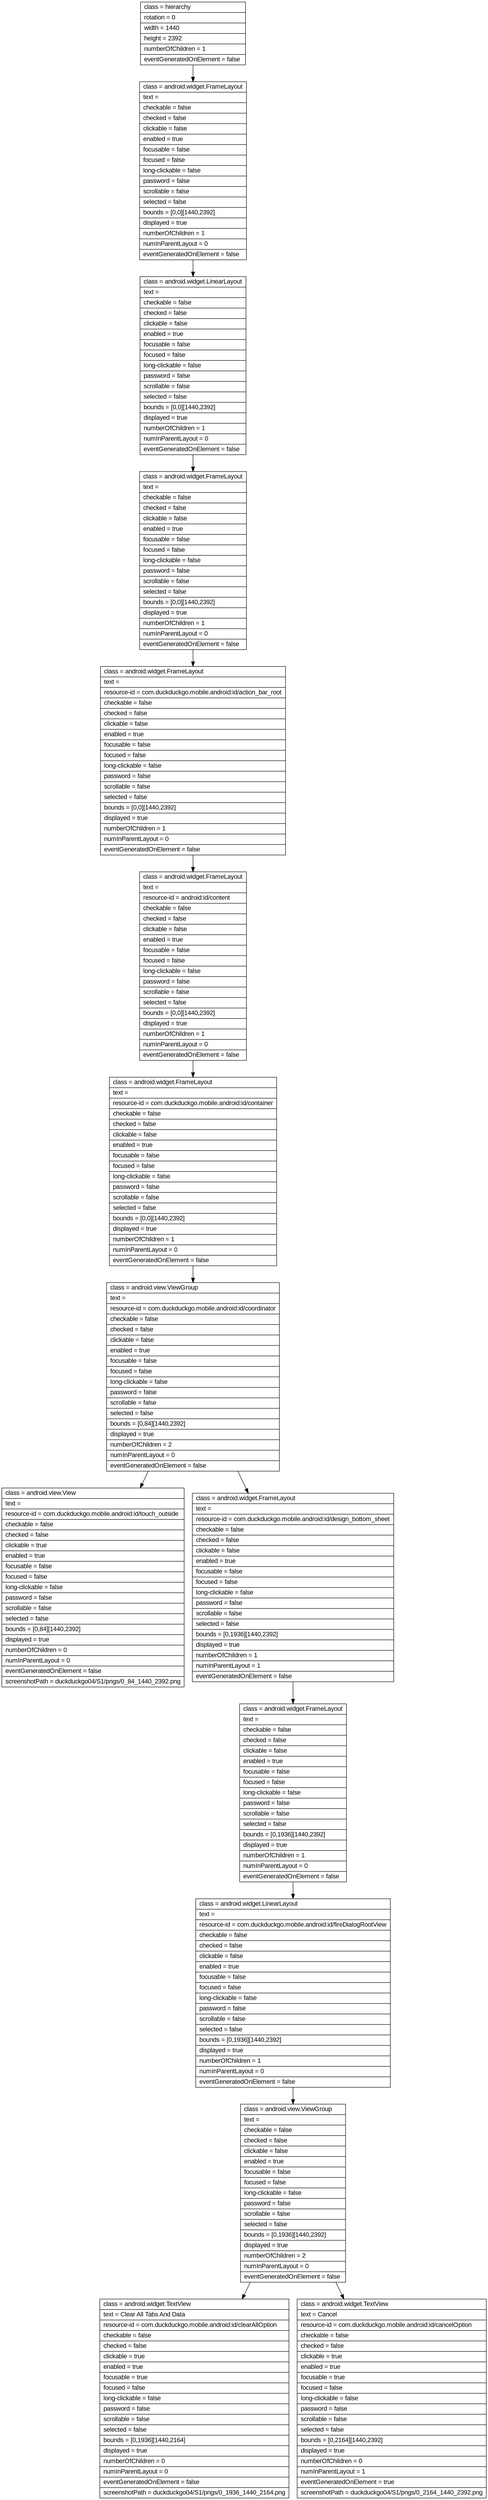 digraph Layout {

	node [shape=record fontname=Arial];

	0	[label="{class = hierarchy\l|rotation = 0\l|width = 1440\l|height = 2392\l|numberOfChildren = 1\l|eventGeneratedOnElement = false \l}"]
	1	[label="{class = android.widget.FrameLayout\l|text = \l|checkable = false\l|checked = false\l|clickable = false\l|enabled = true\l|focusable = false\l|focused = false\l|long-clickable = false\l|password = false\l|scrollable = false\l|selected = false\l|bounds = [0,0][1440,2392]\l|displayed = true\l|numberOfChildren = 1\l|numInParentLayout = 0\l|eventGeneratedOnElement = false \l}"]
	2	[label="{class = android.widget.LinearLayout\l|text = \l|checkable = false\l|checked = false\l|clickable = false\l|enabled = true\l|focusable = false\l|focused = false\l|long-clickable = false\l|password = false\l|scrollable = false\l|selected = false\l|bounds = [0,0][1440,2392]\l|displayed = true\l|numberOfChildren = 1\l|numInParentLayout = 0\l|eventGeneratedOnElement = false \l}"]
	3	[label="{class = android.widget.FrameLayout\l|text = \l|checkable = false\l|checked = false\l|clickable = false\l|enabled = true\l|focusable = false\l|focused = false\l|long-clickable = false\l|password = false\l|scrollable = false\l|selected = false\l|bounds = [0,0][1440,2392]\l|displayed = true\l|numberOfChildren = 1\l|numInParentLayout = 0\l|eventGeneratedOnElement = false \l}"]
	4	[label="{class = android.widget.FrameLayout\l|text = \l|resource-id = com.duckduckgo.mobile.android:id/action_bar_root\l|checkable = false\l|checked = false\l|clickable = false\l|enabled = true\l|focusable = false\l|focused = false\l|long-clickable = false\l|password = false\l|scrollable = false\l|selected = false\l|bounds = [0,0][1440,2392]\l|displayed = true\l|numberOfChildren = 1\l|numInParentLayout = 0\l|eventGeneratedOnElement = false \l}"]
	5	[label="{class = android.widget.FrameLayout\l|text = \l|resource-id = android:id/content\l|checkable = false\l|checked = false\l|clickable = false\l|enabled = true\l|focusable = false\l|focused = false\l|long-clickable = false\l|password = false\l|scrollable = false\l|selected = false\l|bounds = [0,0][1440,2392]\l|displayed = true\l|numberOfChildren = 1\l|numInParentLayout = 0\l|eventGeneratedOnElement = false \l}"]
	6	[label="{class = android.widget.FrameLayout\l|text = \l|resource-id = com.duckduckgo.mobile.android:id/container\l|checkable = false\l|checked = false\l|clickable = false\l|enabled = true\l|focusable = false\l|focused = false\l|long-clickable = false\l|password = false\l|scrollable = false\l|selected = false\l|bounds = [0,0][1440,2392]\l|displayed = true\l|numberOfChildren = 1\l|numInParentLayout = 0\l|eventGeneratedOnElement = false \l}"]
	7	[label="{class = android.view.ViewGroup\l|text = \l|resource-id = com.duckduckgo.mobile.android:id/coordinator\l|checkable = false\l|checked = false\l|clickable = false\l|enabled = true\l|focusable = false\l|focused = false\l|long-clickable = false\l|password = false\l|scrollable = false\l|selected = false\l|bounds = [0,84][1440,2392]\l|displayed = true\l|numberOfChildren = 2\l|numInParentLayout = 0\l|eventGeneratedOnElement = false \l}"]
	8	[label="{class = android.view.View\l|text = \l|resource-id = com.duckduckgo.mobile.android:id/touch_outside\l|checkable = false\l|checked = false\l|clickable = true\l|enabled = true\l|focusable = false\l|focused = false\l|long-clickable = false\l|password = false\l|scrollable = false\l|selected = false\l|bounds = [0,84][1440,2392]\l|displayed = true\l|numberOfChildren = 0\l|numInParentLayout = 0\l|eventGeneratedOnElement = false \l|screenshotPath = duckduckgo04/S1/pngs/0_84_1440_2392.png\l}"]
	9	[label="{class = android.widget.FrameLayout\l|text = \l|resource-id = com.duckduckgo.mobile.android:id/design_bottom_sheet\l|checkable = false\l|checked = false\l|clickable = false\l|enabled = true\l|focusable = false\l|focused = false\l|long-clickable = false\l|password = false\l|scrollable = false\l|selected = false\l|bounds = [0,1936][1440,2392]\l|displayed = true\l|numberOfChildren = 1\l|numInParentLayout = 1\l|eventGeneratedOnElement = false \l}"]
	10	[label="{class = android.widget.FrameLayout\l|text = \l|checkable = false\l|checked = false\l|clickable = false\l|enabled = true\l|focusable = false\l|focused = false\l|long-clickable = false\l|password = false\l|scrollable = false\l|selected = false\l|bounds = [0,1936][1440,2392]\l|displayed = true\l|numberOfChildren = 1\l|numInParentLayout = 0\l|eventGeneratedOnElement = false \l}"]
	11	[label="{class = android.widget.LinearLayout\l|text = \l|resource-id = com.duckduckgo.mobile.android:id/fireDialogRootView\l|checkable = false\l|checked = false\l|clickable = false\l|enabled = true\l|focusable = false\l|focused = false\l|long-clickable = false\l|password = false\l|scrollable = false\l|selected = false\l|bounds = [0,1936][1440,2392]\l|displayed = true\l|numberOfChildren = 1\l|numInParentLayout = 0\l|eventGeneratedOnElement = false \l}"]
	12	[label="{class = android.view.ViewGroup\l|text = \l|checkable = false\l|checked = false\l|clickable = false\l|enabled = true\l|focusable = false\l|focused = false\l|long-clickable = false\l|password = false\l|scrollable = false\l|selected = false\l|bounds = [0,1936][1440,2392]\l|displayed = true\l|numberOfChildren = 2\l|numInParentLayout = 0\l|eventGeneratedOnElement = false \l}"]
	13	[label="{class = android.widget.TextView\l|text = Clear All Tabs And Data\l|resource-id = com.duckduckgo.mobile.android:id/clearAllOption\l|checkable = false\l|checked = false\l|clickable = true\l|enabled = true\l|focusable = true\l|focused = false\l|long-clickable = false\l|password = false\l|scrollable = false\l|selected = false\l|bounds = [0,1936][1440,2164]\l|displayed = true\l|numberOfChildren = 0\l|numInParentLayout = 0\l|eventGeneratedOnElement = false \l|screenshotPath = duckduckgo04/S1/pngs/0_1936_1440_2164.png\l}"]
	14	[label="{class = android.widget.TextView\l|text = Cancel\l|resource-id = com.duckduckgo.mobile.android:id/cancelOption\l|checkable = false\l|checked = false\l|clickable = true\l|enabled = true\l|focusable = true\l|focused = false\l|long-clickable = false\l|password = false\l|scrollable = false\l|selected = false\l|bounds = [0,2164][1440,2392]\l|displayed = true\l|numberOfChildren = 0\l|numInParentLayout = 1\l|eventGeneratedOnElement = true \l|screenshotPath = duckduckgo04/S1/pngs/0_2164_1440_2392.png\l}"]


	0 -> 1
	1 -> 2
	2 -> 3
	3 -> 4
	4 -> 5
	5 -> 6
	6 -> 7
	7 -> 8
	7 -> 9
	9 -> 10
	10 -> 11
	11 -> 12
	12 -> 13
	12 -> 14


}